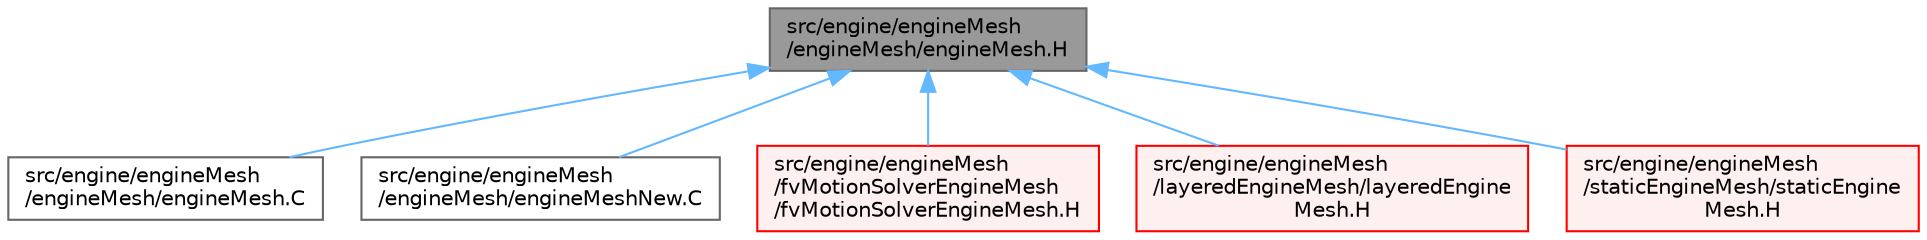 digraph "src/engine/engineMesh/engineMesh/engineMesh.H"
{
 // LATEX_PDF_SIZE
  bgcolor="transparent";
  edge [fontname=Helvetica,fontsize=10,labelfontname=Helvetica,labelfontsize=10];
  node [fontname=Helvetica,fontsize=10,shape=box,height=0.2,width=0.4];
  Node1 [id="Node000001",label="src/engine/engineMesh\l/engineMesh/engineMesh.H",height=0.2,width=0.4,color="gray40", fillcolor="grey60", style="filled", fontcolor="black",tooltip=" "];
  Node1 -> Node2 [id="edge1_Node000001_Node000002",dir="back",color="steelblue1",style="solid",tooltip=" "];
  Node2 [id="Node000002",label="src/engine/engineMesh\l/engineMesh/engineMesh.C",height=0.2,width=0.4,color="grey40", fillcolor="white", style="filled",URL="$engineMesh_8C.html",tooltip=" "];
  Node1 -> Node3 [id="edge2_Node000001_Node000003",dir="back",color="steelblue1",style="solid",tooltip=" "];
  Node3 [id="Node000003",label="src/engine/engineMesh\l/engineMesh/engineMeshNew.C",height=0.2,width=0.4,color="grey40", fillcolor="white", style="filled",URL="$engineMeshNew_8C.html",tooltip=" "];
  Node1 -> Node4 [id="edge3_Node000001_Node000004",dir="back",color="steelblue1",style="solid",tooltip=" "];
  Node4 [id="Node000004",label="src/engine/engineMesh\l/fvMotionSolverEngineMesh\l/fvMotionSolverEngineMesh.H",height=0.2,width=0.4,color="red", fillcolor="#FFF0F0", style="filled",URL="$fvMotionSolverEngineMesh_8H.html",tooltip=" "];
  Node1 -> Node6 [id="edge4_Node000001_Node000006",dir="back",color="steelblue1",style="solid",tooltip=" "];
  Node6 [id="Node000006",label="src/engine/engineMesh\l/layeredEngineMesh/layeredEngine\lMesh.H",height=0.2,width=0.4,color="red", fillcolor="#FFF0F0", style="filled",URL="$layeredEngineMesh_8H.html",tooltip=" "];
  Node1 -> Node8 [id="edge5_Node000001_Node000008",dir="back",color="steelblue1",style="solid",tooltip=" "];
  Node8 [id="Node000008",label="src/engine/engineMesh\l/staticEngineMesh/staticEngine\lMesh.H",height=0.2,width=0.4,color="red", fillcolor="#FFF0F0", style="filled",URL="$staticEngineMesh_8H.html",tooltip=" "];
}
